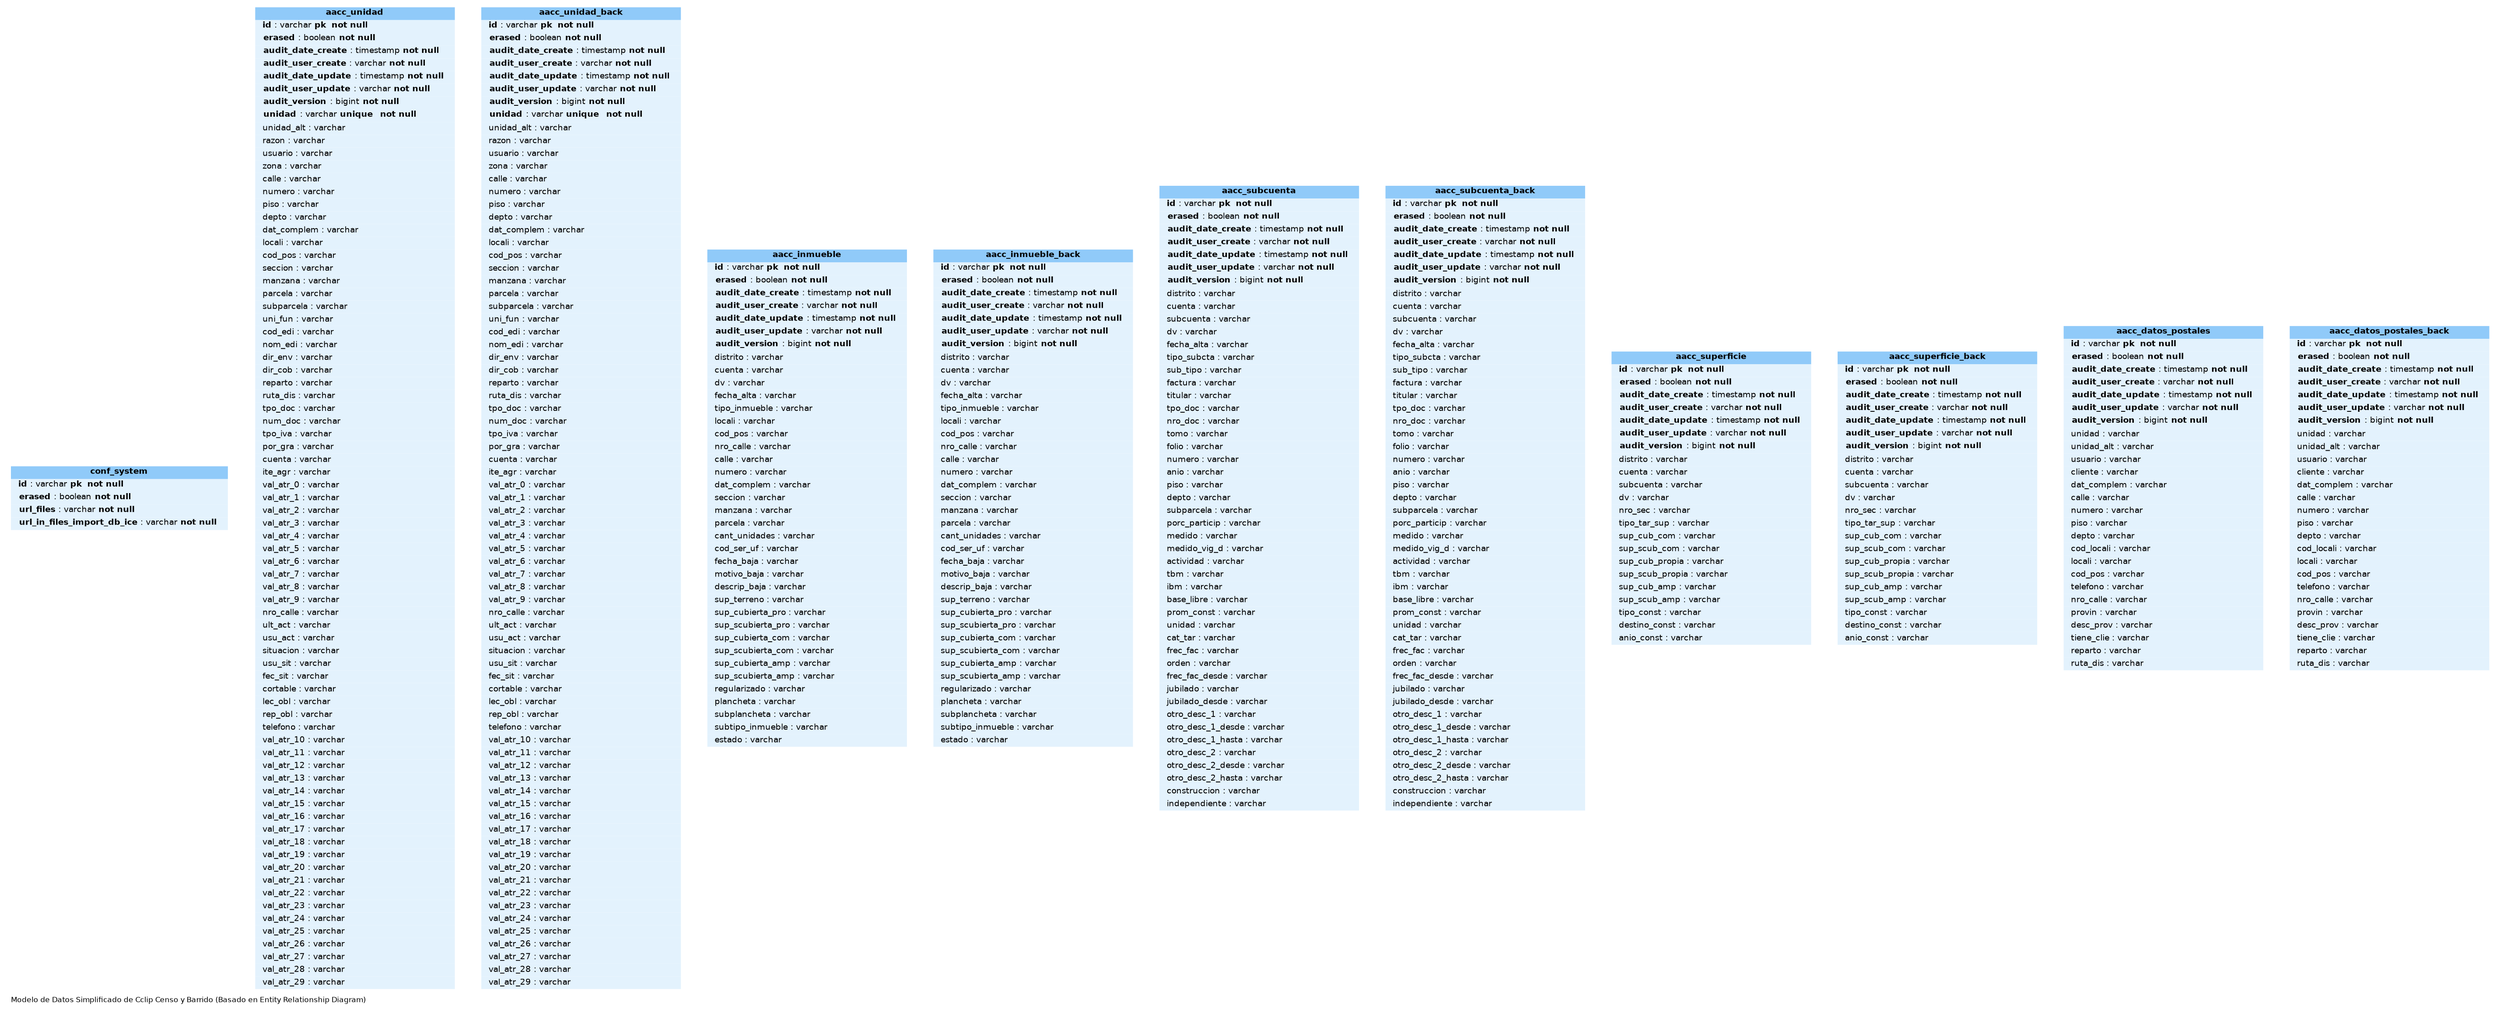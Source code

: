 digraph G {

	graph [
		label="Modelo de Datos Simplificado de Cclip Censo y Barrido (Basado en Entity Relationship Diagram)"
		rankdir="TB"
		bgcolor="#FFFFFF"
		labeljust="l"
		nodesep="0.18"
		ranksep="0.46"
		fontname="Helvetica"
		fontsize="8"
	];
	node [
		fontname="Helvetica"
		fontsize="9"
		shape="plaintext"
		
	];
	edge [
		arrowsize="0.5"
	];

				//com.cclip.model.ConfSystem
				conf_system [
					label=<
						<TABLE BORDER="0" CELLBORDER="0" CELLSPACING="0" BGCOLOR="#ffffff">
				<TR><TD COLSPAN="3" BGCOLOR="#90CAF9" ALIGN="CENTER"><B>conf_system</B></TD></TR>

				<TR><TD PORT="id" COLSPAN="3" BGCOLOR="#E3F2FD" ALIGN="LEFT"><B>  id</B> : varchar <B>pk  not null</B> </TD></TR>
				<TR><TD PORT="erased" COLSPAN="3" BGCOLOR="#E3F2FD" ALIGN="LEFT">  <B>erased</B> : boolean <B>not null</B>   </TD></TR>
				<TR><TD PORT="url_files" COLSPAN="3" BGCOLOR="#E3F2FD" ALIGN="LEFT">  <B>url_files</B> : varchar <B>not null</B>   </TD></TR>
				<TR><TD PORT="url_in_files_import_db_ice" COLSPAN="3" BGCOLOR="#E3F2FD" ALIGN="LEFT">  <B>url_in_files_import_db_ice</B> : varchar <B>not null</B>   </TD></TR>
						</TABLE>>
						URL="com.cclip.model.ConfSystem.html"
						tooltip="com.cclip.model.ConfSystem"
				];

							//com.cclip.model.geo.cadastre.aacc.AaccUnidad
							aacc_unidad [
								label=<
									<TABLE BORDER="0" CELLBORDER="0" CELLSPACING="0" BGCOLOR="#ffffff">
				<TR><TD COLSPAN="3" BGCOLOR="#90CAF9" ALIGN="CENTER"><B>aacc_unidad</B></TD></TR>

				<TR><TD PORT="id" COLSPAN="3" BGCOLOR="#E3F2FD" ALIGN="LEFT"><B>  id</B> : varchar <B>pk  not null</B> </TD></TR>
				<TR><TD PORT="erased" COLSPAN="3" BGCOLOR="#E3F2FD" ALIGN="LEFT">  <B>erased</B> : boolean <B>not null</B>   </TD></TR>
				<TR><TD PORT="audit_date_create" COLSPAN="3" BGCOLOR="#E3F2FD" ALIGN="LEFT">  <B>audit_date_create</B> : timestamp <B>not null</B>   </TD></TR>
				<TR><TD PORT="audit_user_create" COLSPAN="3" BGCOLOR="#E3F2FD" ALIGN="LEFT">  <B>audit_user_create</B> : varchar <B>not null</B>   </TD></TR>
				<TR><TD PORT="audit_date_update" COLSPAN="3" BGCOLOR="#E3F2FD" ALIGN="LEFT">  <B>audit_date_update</B> : timestamp <B>not null</B>   </TD></TR>
				<TR><TD PORT="audit_user_update" COLSPAN="3" BGCOLOR="#E3F2FD" ALIGN="LEFT">  <B>audit_user_update</B> : varchar <B>not null</B>   </TD></TR>
				<TR><TD PORT="audit_version" COLSPAN="3" BGCOLOR="#E3F2FD" ALIGN="LEFT">  <B>audit_version</B> : bigint <B>not null</B>   </TD></TR>
				<TR><TD PORT="unidad" COLSPAN="3" BGCOLOR="#E3F2FD" ALIGN="LEFT">  <B>unidad</B> : varchar <B>unique</B>  <B>not null</B>   </TD></TR>
				<TR><TD PORT="unidad_alt" COLSPAN="3" BGCOLOR="#E3F2FD" ALIGN="LEFT">  unidad_alt : varchar  </TD></TR>
				<TR><TD PORT="razon" COLSPAN="3" BGCOLOR="#E3F2FD" ALIGN="LEFT">  razon : varchar  </TD></TR>
				<TR><TD PORT="usuario" COLSPAN="3" BGCOLOR="#E3F2FD" ALIGN="LEFT">  usuario : varchar  </TD></TR>
				<TR><TD PORT="zona" COLSPAN="3" BGCOLOR="#E3F2FD" ALIGN="LEFT">  zona : varchar  </TD></TR>
				<TR><TD PORT="calle" COLSPAN="3" BGCOLOR="#E3F2FD" ALIGN="LEFT">  calle : varchar  </TD></TR>
				<TR><TD PORT="numero" COLSPAN="3" BGCOLOR="#E3F2FD" ALIGN="LEFT">  numero : varchar  </TD></TR>
				<TR><TD PORT="piso" COLSPAN="3" BGCOLOR="#E3F2FD" ALIGN="LEFT">  piso : varchar  </TD></TR>
				<TR><TD PORT="depto" COLSPAN="3" BGCOLOR="#E3F2FD" ALIGN="LEFT">  depto : varchar  </TD></TR>
				<TR><TD PORT="dat_complem" COLSPAN="3" BGCOLOR="#E3F2FD" ALIGN="LEFT">  dat_complem : varchar  </TD></TR>
				<TR><TD PORT="locali" COLSPAN="3" BGCOLOR="#E3F2FD" ALIGN="LEFT">  locali : varchar  </TD></TR>
				<TR><TD PORT="cod_pos" COLSPAN="3" BGCOLOR="#E3F2FD" ALIGN="LEFT">  cod_pos : varchar  </TD></TR>
				<TR><TD PORT="seccion" COLSPAN="3" BGCOLOR="#E3F2FD" ALIGN="LEFT">  seccion : varchar  </TD></TR>
				<TR><TD PORT="manzana" COLSPAN="3" BGCOLOR="#E3F2FD" ALIGN="LEFT">  manzana : varchar  </TD></TR>
				<TR><TD PORT="parcela" COLSPAN="3" BGCOLOR="#E3F2FD" ALIGN="LEFT">  parcela : varchar  </TD></TR>
				<TR><TD PORT="subparcela" COLSPAN="3" BGCOLOR="#E3F2FD" ALIGN="LEFT">  subparcela : varchar  </TD></TR>
				<TR><TD PORT="uni_fun" COLSPAN="3" BGCOLOR="#E3F2FD" ALIGN="LEFT">  uni_fun : varchar  </TD></TR>
				<TR><TD PORT="cod_edi" COLSPAN="3" BGCOLOR="#E3F2FD" ALIGN="LEFT">  cod_edi : varchar  </TD></TR>
				<TR><TD PORT="nom_edi" COLSPAN="3" BGCOLOR="#E3F2FD" ALIGN="LEFT">  nom_edi : varchar  </TD></TR>
				<TR><TD PORT="dir_env" COLSPAN="3" BGCOLOR="#E3F2FD" ALIGN="LEFT">  dir_env : varchar  </TD></TR>
				<TR><TD PORT="dir_cob" COLSPAN="3" BGCOLOR="#E3F2FD" ALIGN="LEFT">  dir_cob : varchar  </TD></TR>
				<TR><TD PORT="reparto" COLSPAN="3" BGCOLOR="#E3F2FD" ALIGN="LEFT">  reparto : varchar  </TD></TR>
				<TR><TD PORT="ruta_dis" COLSPAN="3" BGCOLOR="#E3F2FD" ALIGN="LEFT">  ruta_dis : varchar  </TD></TR>
				<TR><TD PORT="tpo_doc" COLSPAN="3" BGCOLOR="#E3F2FD" ALIGN="LEFT">  tpo_doc : varchar  </TD></TR>
				<TR><TD PORT="num_doc" COLSPAN="3" BGCOLOR="#E3F2FD" ALIGN="LEFT">  num_doc : varchar  </TD></TR>
				<TR><TD PORT="tpo_iva" COLSPAN="3" BGCOLOR="#E3F2FD" ALIGN="LEFT">  tpo_iva : varchar  </TD></TR>
				<TR><TD PORT="por_gra" COLSPAN="3" BGCOLOR="#E3F2FD" ALIGN="LEFT">  por_gra : varchar  </TD></TR>
				<TR><TD PORT="cuenta" COLSPAN="3" BGCOLOR="#E3F2FD" ALIGN="LEFT">  cuenta : varchar  </TD></TR>
				<TR><TD PORT="ite_agr" COLSPAN="3" BGCOLOR="#E3F2FD" ALIGN="LEFT">  ite_agr : varchar  </TD></TR>
				<TR><TD PORT="val_atr_0" COLSPAN="3" BGCOLOR="#E3F2FD" ALIGN="LEFT">  val_atr_0 : varchar  </TD></TR>
				<TR><TD PORT="val_atr_1" COLSPAN="3" BGCOLOR="#E3F2FD" ALIGN="LEFT">  val_atr_1 : varchar  </TD></TR>
				<TR><TD PORT="val_atr_2" COLSPAN="3" BGCOLOR="#E3F2FD" ALIGN="LEFT">  val_atr_2 : varchar  </TD></TR>
				<TR><TD PORT="val_atr_3" COLSPAN="3" BGCOLOR="#E3F2FD" ALIGN="LEFT">  val_atr_3 : varchar  </TD></TR>
				<TR><TD PORT="val_atr_4" COLSPAN="3" BGCOLOR="#E3F2FD" ALIGN="LEFT">  val_atr_4 : varchar  </TD></TR>
				<TR><TD PORT="val_atr_5" COLSPAN="3" BGCOLOR="#E3F2FD" ALIGN="LEFT">  val_atr_5 : varchar  </TD></TR>
				<TR><TD PORT="val_atr_6" COLSPAN="3" BGCOLOR="#E3F2FD" ALIGN="LEFT">  val_atr_6 : varchar  </TD></TR>
				<TR><TD PORT="val_atr_7" COLSPAN="3" BGCOLOR="#E3F2FD" ALIGN="LEFT">  val_atr_7 : varchar  </TD></TR>
				<TR><TD PORT="val_atr_8" COLSPAN="3" BGCOLOR="#E3F2FD" ALIGN="LEFT">  val_atr_8 : varchar  </TD></TR>
				<TR><TD PORT="val_atr_9" COLSPAN="3" BGCOLOR="#E3F2FD" ALIGN="LEFT">  val_atr_9 : varchar  </TD></TR>
				<TR><TD PORT="nro_calle" COLSPAN="3" BGCOLOR="#E3F2FD" ALIGN="LEFT">  nro_calle : varchar  </TD></TR>
				<TR><TD PORT="ult_act" COLSPAN="3" BGCOLOR="#E3F2FD" ALIGN="LEFT">  ult_act : varchar  </TD></TR>
				<TR><TD PORT="usu_act" COLSPAN="3" BGCOLOR="#E3F2FD" ALIGN="LEFT">  usu_act : varchar  </TD></TR>
				<TR><TD PORT="situacion" COLSPAN="3" BGCOLOR="#E3F2FD" ALIGN="LEFT">  situacion : varchar  </TD></TR>
				<TR><TD PORT="usu_sit" COLSPAN="3" BGCOLOR="#E3F2FD" ALIGN="LEFT">  usu_sit : varchar  </TD></TR>
				<TR><TD PORT="fec_sit" COLSPAN="3" BGCOLOR="#E3F2FD" ALIGN="LEFT">  fec_sit : varchar  </TD></TR>
				<TR><TD PORT="cortable" COLSPAN="3" BGCOLOR="#E3F2FD" ALIGN="LEFT">  cortable : varchar  </TD></TR>
				<TR><TD PORT="lec_obl" COLSPAN="3" BGCOLOR="#E3F2FD" ALIGN="LEFT">  lec_obl : varchar  </TD></TR>
				<TR><TD PORT="rep_obl" COLSPAN="3" BGCOLOR="#E3F2FD" ALIGN="LEFT">  rep_obl : varchar  </TD></TR>
				<TR><TD PORT="telefono" COLSPAN="3" BGCOLOR="#E3F2FD" ALIGN="LEFT">  telefono : varchar  </TD></TR>
				<TR><TD PORT="val_atr_10" COLSPAN="3" BGCOLOR="#E3F2FD" ALIGN="LEFT">  val_atr_10 : varchar  </TD></TR>
				<TR><TD PORT="val_atr_11" COLSPAN="3" BGCOLOR="#E3F2FD" ALIGN="LEFT">  val_atr_11 : varchar  </TD></TR>
				<TR><TD PORT="val_atr_12" COLSPAN="3" BGCOLOR="#E3F2FD" ALIGN="LEFT">  val_atr_12 : varchar  </TD></TR>
				<TR><TD PORT="val_atr_13" COLSPAN="3" BGCOLOR="#E3F2FD" ALIGN="LEFT">  val_atr_13 : varchar  </TD></TR>
				<TR><TD PORT="val_atr_14" COLSPAN="3" BGCOLOR="#E3F2FD" ALIGN="LEFT">  val_atr_14 : varchar  </TD></TR>
				<TR><TD PORT="val_atr_15" COLSPAN="3" BGCOLOR="#E3F2FD" ALIGN="LEFT">  val_atr_15 : varchar  </TD></TR>
				<TR><TD PORT="val_atr_16" COLSPAN="3" BGCOLOR="#E3F2FD" ALIGN="LEFT">  val_atr_16 : varchar  </TD></TR>
				<TR><TD PORT="val_atr_17" COLSPAN="3" BGCOLOR="#E3F2FD" ALIGN="LEFT">  val_atr_17 : varchar  </TD></TR>
				<TR><TD PORT="val_atr_18" COLSPAN="3" BGCOLOR="#E3F2FD" ALIGN="LEFT">  val_atr_18 : varchar  </TD></TR>
				<TR><TD PORT="val_atr_19" COLSPAN="3" BGCOLOR="#E3F2FD" ALIGN="LEFT">  val_atr_19 : varchar  </TD></TR>
				<TR><TD PORT="val_atr_20" COLSPAN="3" BGCOLOR="#E3F2FD" ALIGN="LEFT">  val_atr_20 : varchar  </TD></TR>
				<TR><TD PORT="val_atr_21" COLSPAN="3" BGCOLOR="#E3F2FD" ALIGN="LEFT">  val_atr_21 : varchar  </TD></TR>
				<TR><TD PORT="val_atr_22" COLSPAN="3" BGCOLOR="#E3F2FD" ALIGN="LEFT">  val_atr_22 : varchar  </TD></TR>
				<TR><TD PORT="val_atr_23" COLSPAN="3" BGCOLOR="#E3F2FD" ALIGN="LEFT">  val_atr_23 : varchar  </TD></TR>
				<TR><TD PORT="val_atr_24" COLSPAN="3" BGCOLOR="#E3F2FD" ALIGN="LEFT">  val_atr_24 : varchar  </TD></TR>
				<TR><TD PORT="val_atr_25" COLSPAN="3" BGCOLOR="#E3F2FD" ALIGN="LEFT">  val_atr_25 : varchar  </TD></TR>
				<TR><TD PORT="val_atr_26" COLSPAN="3" BGCOLOR="#E3F2FD" ALIGN="LEFT">  val_atr_26 : varchar  </TD></TR>
				<TR><TD PORT="val_atr_27" COLSPAN="3" BGCOLOR="#E3F2FD" ALIGN="LEFT">  val_atr_27 : varchar  </TD></TR>
				<TR><TD PORT="val_atr_28" COLSPAN="3" BGCOLOR="#E3F2FD" ALIGN="LEFT">  val_atr_28 : varchar  </TD></TR>
				<TR><TD PORT="val_atr_29" COLSPAN="3" BGCOLOR="#E3F2FD" ALIGN="LEFT">  val_atr_29 : varchar  </TD></TR>
									</TABLE>>
									URL="com.cclip.model.geo.cadastre.aacc.AaccUnidad.html"
									tooltip="com.cclip.model.geo.cadastre.aacc.AaccUnidad"
							];

							//com.cclip.model.geo.cadastre.aacc.AaccUnidadBack
							aacc_unidad_back [
								label=<
									<TABLE BORDER="0" CELLBORDER="0" CELLSPACING="0" BGCOLOR="#ffffff">
				<TR><TD COLSPAN="3" BGCOLOR="#90CAF9" ALIGN="CENTER"><B>aacc_unidad_back</B></TD></TR>

				<TR><TD PORT="id" COLSPAN="3" BGCOLOR="#E3F2FD" ALIGN="LEFT"><B>  id</B> : varchar <B>pk  not null</B> </TD></TR>
				<TR><TD PORT="erased" COLSPAN="3" BGCOLOR="#E3F2FD" ALIGN="LEFT">  <B>erased</B> : boolean <B>not null</B>   </TD></TR>
				<TR><TD PORT="audit_date_create" COLSPAN="3" BGCOLOR="#E3F2FD" ALIGN="LEFT">  <B>audit_date_create</B> : timestamp <B>not null</B>   </TD></TR>
				<TR><TD PORT="audit_user_create" COLSPAN="3" BGCOLOR="#E3F2FD" ALIGN="LEFT">  <B>audit_user_create</B> : varchar <B>not null</B>   </TD></TR>
				<TR><TD PORT="audit_date_update" COLSPAN="3" BGCOLOR="#E3F2FD" ALIGN="LEFT">  <B>audit_date_update</B> : timestamp <B>not null</B>   </TD></TR>
				<TR><TD PORT="audit_user_update" COLSPAN="3" BGCOLOR="#E3F2FD" ALIGN="LEFT">  <B>audit_user_update</B> : varchar <B>not null</B>   </TD></TR>
				<TR><TD PORT="audit_version" COLSPAN="3" BGCOLOR="#E3F2FD" ALIGN="LEFT">  <B>audit_version</B> : bigint <B>not null</B>   </TD></TR>
				<TR><TD PORT="unidad" COLSPAN="3" BGCOLOR="#E3F2FD" ALIGN="LEFT">  <B>unidad</B> : varchar <B>unique</B>  <B>not null</B>   </TD></TR>
				<TR><TD PORT="unidad_alt" COLSPAN="3" BGCOLOR="#E3F2FD" ALIGN="LEFT">  unidad_alt : varchar  </TD></TR>
				<TR><TD PORT="razon" COLSPAN="3" BGCOLOR="#E3F2FD" ALIGN="LEFT">  razon : varchar  </TD></TR>
				<TR><TD PORT="usuario" COLSPAN="3" BGCOLOR="#E3F2FD" ALIGN="LEFT">  usuario : varchar  </TD></TR>
				<TR><TD PORT="zona" COLSPAN="3" BGCOLOR="#E3F2FD" ALIGN="LEFT">  zona : varchar  </TD></TR>
				<TR><TD PORT="calle" COLSPAN="3" BGCOLOR="#E3F2FD" ALIGN="LEFT">  calle : varchar  </TD></TR>
				<TR><TD PORT="numero" COLSPAN="3" BGCOLOR="#E3F2FD" ALIGN="LEFT">  numero : varchar  </TD></TR>
				<TR><TD PORT="piso" COLSPAN="3" BGCOLOR="#E3F2FD" ALIGN="LEFT">  piso : varchar  </TD></TR>
				<TR><TD PORT="depto" COLSPAN="3" BGCOLOR="#E3F2FD" ALIGN="LEFT">  depto : varchar  </TD></TR>
				<TR><TD PORT="dat_complem" COLSPAN="3" BGCOLOR="#E3F2FD" ALIGN="LEFT">  dat_complem : varchar  </TD></TR>
				<TR><TD PORT="locali" COLSPAN="3" BGCOLOR="#E3F2FD" ALIGN="LEFT">  locali : varchar  </TD></TR>
				<TR><TD PORT="cod_pos" COLSPAN="3" BGCOLOR="#E3F2FD" ALIGN="LEFT">  cod_pos : varchar  </TD></TR>
				<TR><TD PORT="seccion" COLSPAN="3" BGCOLOR="#E3F2FD" ALIGN="LEFT">  seccion : varchar  </TD></TR>
				<TR><TD PORT="manzana" COLSPAN="3" BGCOLOR="#E3F2FD" ALIGN="LEFT">  manzana : varchar  </TD></TR>
				<TR><TD PORT="parcela" COLSPAN="3" BGCOLOR="#E3F2FD" ALIGN="LEFT">  parcela : varchar  </TD></TR>
				<TR><TD PORT="subparcela" COLSPAN="3" BGCOLOR="#E3F2FD" ALIGN="LEFT">  subparcela : varchar  </TD></TR>
				<TR><TD PORT="uni_fun" COLSPAN="3" BGCOLOR="#E3F2FD" ALIGN="LEFT">  uni_fun : varchar  </TD></TR>
				<TR><TD PORT="cod_edi" COLSPAN="3" BGCOLOR="#E3F2FD" ALIGN="LEFT">  cod_edi : varchar  </TD></TR>
				<TR><TD PORT="nom_edi" COLSPAN="3" BGCOLOR="#E3F2FD" ALIGN="LEFT">  nom_edi : varchar  </TD></TR>
				<TR><TD PORT="dir_env" COLSPAN="3" BGCOLOR="#E3F2FD" ALIGN="LEFT">  dir_env : varchar  </TD></TR>
				<TR><TD PORT="dir_cob" COLSPAN="3" BGCOLOR="#E3F2FD" ALIGN="LEFT">  dir_cob : varchar  </TD></TR>
				<TR><TD PORT="reparto" COLSPAN="3" BGCOLOR="#E3F2FD" ALIGN="LEFT">  reparto : varchar  </TD></TR>
				<TR><TD PORT="ruta_dis" COLSPAN="3" BGCOLOR="#E3F2FD" ALIGN="LEFT">  ruta_dis : varchar  </TD></TR>
				<TR><TD PORT="tpo_doc" COLSPAN="3" BGCOLOR="#E3F2FD" ALIGN="LEFT">  tpo_doc : varchar  </TD></TR>
				<TR><TD PORT="num_doc" COLSPAN="3" BGCOLOR="#E3F2FD" ALIGN="LEFT">  num_doc : varchar  </TD></TR>
				<TR><TD PORT="tpo_iva" COLSPAN="3" BGCOLOR="#E3F2FD" ALIGN="LEFT">  tpo_iva : varchar  </TD></TR>
				<TR><TD PORT="por_gra" COLSPAN="3" BGCOLOR="#E3F2FD" ALIGN="LEFT">  por_gra : varchar  </TD></TR>
				<TR><TD PORT="cuenta" COLSPAN="3" BGCOLOR="#E3F2FD" ALIGN="LEFT">  cuenta : varchar  </TD></TR>
				<TR><TD PORT="ite_agr" COLSPAN="3" BGCOLOR="#E3F2FD" ALIGN="LEFT">  ite_agr : varchar  </TD></TR>
				<TR><TD PORT="val_atr_0" COLSPAN="3" BGCOLOR="#E3F2FD" ALIGN="LEFT">  val_atr_0 : varchar  </TD></TR>
				<TR><TD PORT="val_atr_1" COLSPAN="3" BGCOLOR="#E3F2FD" ALIGN="LEFT">  val_atr_1 : varchar  </TD></TR>
				<TR><TD PORT="val_atr_2" COLSPAN="3" BGCOLOR="#E3F2FD" ALIGN="LEFT">  val_atr_2 : varchar  </TD></TR>
				<TR><TD PORT="val_atr_3" COLSPAN="3" BGCOLOR="#E3F2FD" ALIGN="LEFT">  val_atr_3 : varchar  </TD></TR>
				<TR><TD PORT="val_atr_4" COLSPAN="3" BGCOLOR="#E3F2FD" ALIGN="LEFT">  val_atr_4 : varchar  </TD></TR>
				<TR><TD PORT="val_atr_5" COLSPAN="3" BGCOLOR="#E3F2FD" ALIGN="LEFT">  val_atr_5 : varchar  </TD></TR>
				<TR><TD PORT="val_atr_6" COLSPAN="3" BGCOLOR="#E3F2FD" ALIGN="LEFT">  val_atr_6 : varchar  </TD></TR>
				<TR><TD PORT="val_atr_7" COLSPAN="3" BGCOLOR="#E3F2FD" ALIGN="LEFT">  val_atr_7 : varchar  </TD></TR>
				<TR><TD PORT="val_atr_8" COLSPAN="3" BGCOLOR="#E3F2FD" ALIGN="LEFT">  val_atr_8 : varchar  </TD></TR>
				<TR><TD PORT="val_atr_9" COLSPAN="3" BGCOLOR="#E3F2FD" ALIGN="LEFT">  val_atr_9 : varchar  </TD></TR>
				<TR><TD PORT="nro_calle" COLSPAN="3" BGCOLOR="#E3F2FD" ALIGN="LEFT">  nro_calle : varchar  </TD></TR>
				<TR><TD PORT="ult_act" COLSPAN="3" BGCOLOR="#E3F2FD" ALIGN="LEFT">  ult_act : varchar  </TD></TR>
				<TR><TD PORT="usu_act" COLSPAN="3" BGCOLOR="#E3F2FD" ALIGN="LEFT">  usu_act : varchar  </TD></TR>
				<TR><TD PORT="situacion" COLSPAN="3" BGCOLOR="#E3F2FD" ALIGN="LEFT">  situacion : varchar  </TD></TR>
				<TR><TD PORT="usu_sit" COLSPAN="3" BGCOLOR="#E3F2FD" ALIGN="LEFT">  usu_sit : varchar  </TD></TR>
				<TR><TD PORT="fec_sit" COLSPAN="3" BGCOLOR="#E3F2FD" ALIGN="LEFT">  fec_sit : varchar  </TD></TR>
				<TR><TD PORT="cortable" COLSPAN="3" BGCOLOR="#E3F2FD" ALIGN="LEFT">  cortable : varchar  </TD></TR>
				<TR><TD PORT="lec_obl" COLSPAN="3" BGCOLOR="#E3F2FD" ALIGN="LEFT">  lec_obl : varchar  </TD></TR>
				<TR><TD PORT="rep_obl" COLSPAN="3" BGCOLOR="#E3F2FD" ALIGN="LEFT">  rep_obl : varchar  </TD></TR>
				<TR><TD PORT="telefono" COLSPAN="3" BGCOLOR="#E3F2FD" ALIGN="LEFT">  telefono : varchar  </TD></TR>
				<TR><TD PORT="val_atr_10" COLSPAN="3" BGCOLOR="#E3F2FD" ALIGN="LEFT">  val_atr_10 : varchar  </TD></TR>
				<TR><TD PORT="val_atr_11" COLSPAN="3" BGCOLOR="#E3F2FD" ALIGN="LEFT">  val_atr_11 : varchar  </TD></TR>
				<TR><TD PORT="val_atr_12" COLSPAN="3" BGCOLOR="#E3F2FD" ALIGN="LEFT">  val_atr_12 : varchar  </TD></TR>
				<TR><TD PORT="val_atr_13" COLSPAN="3" BGCOLOR="#E3F2FD" ALIGN="LEFT">  val_atr_13 : varchar  </TD></TR>
				<TR><TD PORT="val_atr_14" COLSPAN="3" BGCOLOR="#E3F2FD" ALIGN="LEFT">  val_atr_14 : varchar  </TD></TR>
				<TR><TD PORT="val_atr_15" COLSPAN="3" BGCOLOR="#E3F2FD" ALIGN="LEFT">  val_atr_15 : varchar  </TD></TR>
				<TR><TD PORT="val_atr_16" COLSPAN="3" BGCOLOR="#E3F2FD" ALIGN="LEFT">  val_atr_16 : varchar  </TD></TR>
				<TR><TD PORT="val_atr_17" COLSPAN="3" BGCOLOR="#E3F2FD" ALIGN="LEFT">  val_atr_17 : varchar  </TD></TR>
				<TR><TD PORT="val_atr_18" COLSPAN="3" BGCOLOR="#E3F2FD" ALIGN="LEFT">  val_atr_18 : varchar  </TD></TR>
				<TR><TD PORT="val_atr_19" COLSPAN="3" BGCOLOR="#E3F2FD" ALIGN="LEFT">  val_atr_19 : varchar  </TD></TR>
				<TR><TD PORT="val_atr_20" COLSPAN="3" BGCOLOR="#E3F2FD" ALIGN="LEFT">  val_atr_20 : varchar  </TD></TR>
				<TR><TD PORT="val_atr_21" COLSPAN="3" BGCOLOR="#E3F2FD" ALIGN="LEFT">  val_atr_21 : varchar  </TD></TR>
				<TR><TD PORT="val_atr_22" COLSPAN="3" BGCOLOR="#E3F2FD" ALIGN="LEFT">  val_atr_22 : varchar  </TD></TR>
				<TR><TD PORT="val_atr_23" COLSPAN="3" BGCOLOR="#E3F2FD" ALIGN="LEFT">  val_atr_23 : varchar  </TD></TR>
				<TR><TD PORT="val_atr_24" COLSPAN="3" BGCOLOR="#E3F2FD" ALIGN="LEFT">  val_atr_24 : varchar  </TD></TR>
				<TR><TD PORT="val_atr_25" COLSPAN="3" BGCOLOR="#E3F2FD" ALIGN="LEFT">  val_atr_25 : varchar  </TD></TR>
				<TR><TD PORT="val_atr_26" COLSPAN="3" BGCOLOR="#E3F2FD" ALIGN="LEFT">  val_atr_26 : varchar  </TD></TR>
				<TR><TD PORT="val_atr_27" COLSPAN="3" BGCOLOR="#E3F2FD" ALIGN="LEFT">  val_atr_27 : varchar  </TD></TR>
				<TR><TD PORT="val_atr_28" COLSPAN="3" BGCOLOR="#E3F2FD" ALIGN="LEFT">  val_atr_28 : varchar  </TD></TR>
				<TR><TD PORT="val_atr_29" COLSPAN="3" BGCOLOR="#E3F2FD" ALIGN="LEFT">  val_atr_29 : varchar  </TD></TR>
									</TABLE>>
									URL="com.cclip.model.geo.cadastre.aacc.AaccUnidadBack.html"
									tooltip="com.cclip.model.geo.cadastre.aacc.AaccUnidadBack"
							];

							//com.cclip.model.geo.cadastre.aacc.AaccInmueble
							aacc_inmueble [
								label=<
									<TABLE BORDER="0" CELLBORDER="0" CELLSPACING="0" BGCOLOR="#ffffff">
				<TR><TD COLSPAN="3" BGCOLOR="#90CAF9" ALIGN="CENTER"><B>aacc_inmueble</B></TD></TR>

				<TR><TD PORT="id" COLSPAN="3" BGCOLOR="#E3F2FD" ALIGN="LEFT"><B>  id</B> : varchar <B>pk  not null</B> </TD></TR>
				<TR><TD PORT="erased" COLSPAN="3" BGCOLOR="#E3F2FD" ALIGN="LEFT">  <B>erased</B> : boolean <B>not null</B>   </TD></TR>
				<TR><TD PORT="audit_date_create" COLSPAN="3" BGCOLOR="#E3F2FD" ALIGN="LEFT">  <B>audit_date_create</B> : timestamp <B>not null</B>   </TD></TR>
				<TR><TD PORT="audit_user_create" COLSPAN="3" BGCOLOR="#E3F2FD" ALIGN="LEFT">  <B>audit_user_create</B> : varchar <B>not null</B>   </TD></TR>
				<TR><TD PORT="audit_date_update" COLSPAN="3" BGCOLOR="#E3F2FD" ALIGN="LEFT">  <B>audit_date_update</B> : timestamp <B>not null</B>   </TD></TR>
				<TR><TD PORT="audit_user_update" COLSPAN="3" BGCOLOR="#E3F2FD" ALIGN="LEFT">  <B>audit_user_update</B> : varchar <B>not null</B>   </TD></TR>
				<TR><TD PORT="audit_version" COLSPAN="3" BGCOLOR="#E3F2FD" ALIGN="LEFT">  <B>audit_version</B> : bigint <B>not null</B>   </TD></TR>
				<TR><TD PORT="distrito" COLSPAN="3" BGCOLOR="#E3F2FD" ALIGN="LEFT">  distrito : varchar  </TD></TR>
				<TR><TD PORT="cuenta" COLSPAN="3" BGCOLOR="#E3F2FD" ALIGN="LEFT">  cuenta : varchar  </TD></TR>
				<TR><TD PORT="dv" COLSPAN="3" BGCOLOR="#E3F2FD" ALIGN="LEFT">  dv : varchar  </TD></TR>
				<TR><TD PORT="fecha_alta" COLSPAN="3" BGCOLOR="#E3F2FD" ALIGN="LEFT">  fecha_alta : varchar  </TD></TR>
				<TR><TD PORT="tipo_inmueble" COLSPAN="3" BGCOLOR="#E3F2FD" ALIGN="LEFT">  tipo_inmueble : varchar  </TD></TR>
				<TR><TD PORT="locali" COLSPAN="3" BGCOLOR="#E3F2FD" ALIGN="LEFT">  locali : varchar  </TD></TR>
				<TR><TD PORT="cod_pos" COLSPAN="3" BGCOLOR="#E3F2FD" ALIGN="LEFT">  cod_pos : varchar  </TD></TR>
				<TR><TD PORT="nro_calle" COLSPAN="3" BGCOLOR="#E3F2FD" ALIGN="LEFT">  nro_calle : varchar  </TD></TR>
				<TR><TD PORT="calle" COLSPAN="3" BGCOLOR="#E3F2FD" ALIGN="LEFT">  calle : varchar  </TD></TR>
				<TR><TD PORT="numero" COLSPAN="3" BGCOLOR="#E3F2FD" ALIGN="LEFT">  numero : varchar  </TD></TR>
				<TR><TD PORT="dat_complem" COLSPAN="3" BGCOLOR="#E3F2FD" ALIGN="LEFT">  dat_complem : varchar  </TD></TR>
				<TR><TD PORT="seccion" COLSPAN="3" BGCOLOR="#E3F2FD" ALIGN="LEFT">  seccion : varchar  </TD></TR>
				<TR><TD PORT="manzana" COLSPAN="3" BGCOLOR="#E3F2FD" ALIGN="LEFT">  manzana : varchar  </TD></TR>
				<TR><TD PORT="parcela" COLSPAN="3" BGCOLOR="#E3F2FD" ALIGN="LEFT">  parcela : varchar  </TD></TR>
				<TR><TD PORT="cant_unidades" COLSPAN="3" BGCOLOR="#E3F2FD" ALIGN="LEFT">  cant_unidades : varchar  </TD></TR>
				<TR><TD PORT="cod_ser_uf" COLSPAN="3" BGCOLOR="#E3F2FD" ALIGN="LEFT">  cod_ser_uf : varchar  </TD></TR>
				<TR><TD PORT="fecha_baja" COLSPAN="3" BGCOLOR="#E3F2FD" ALIGN="LEFT">  fecha_baja : varchar  </TD></TR>
				<TR><TD PORT="motivo_baja" COLSPAN="3" BGCOLOR="#E3F2FD" ALIGN="LEFT">  motivo_baja : varchar  </TD></TR>
				<TR><TD PORT="descrip_baja" COLSPAN="3" BGCOLOR="#E3F2FD" ALIGN="LEFT">  descrip_baja : varchar  </TD></TR>
				<TR><TD PORT="sup_terreno" COLSPAN="3" BGCOLOR="#E3F2FD" ALIGN="LEFT">  sup_terreno : varchar  </TD></TR>
				<TR><TD PORT="sup_cubierta_pro" COLSPAN="3" BGCOLOR="#E3F2FD" ALIGN="LEFT">  sup_cubierta_pro : varchar  </TD></TR>
				<TR><TD PORT="sup_scubierta_pro" COLSPAN="3" BGCOLOR="#E3F2FD" ALIGN="LEFT">  sup_scubierta_pro : varchar  </TD></TR>
				<TR><TD PORT="sup_cubierta_com" COLSPAN="3" BGCOLOR="#E3F2FD" ALIGN="LEFT">  sup_cubierta_com : varchar  </TD></TR>
				<TR><TD PORT="sup_scubierta_com" COLSPAN="3" BGCOLOR="#E3F2FD" ALIGN="LEFT">  sup_scubierta_com : varchar  </TD></TR>
				<TR><TD PORT="sup_cubierta_amp" COLSPAN="3" BGCOLOR="#E3F2FD" ALIGN="LEFT">  sup_cubierta_amp : varchar  </TD></TR>
				<TR><TD PORT="sup_scubierta_amp" COLSPAN="3" BGCOLOR="#E3F2FD" ALIGN="LEFT">  sup_scubierta_amp : varchar  </TD></TR>
				<TR><TD PORT="regularizado" COLSPAN="3" BGCOLOR="#E3F2FD" ALIGN="LEFT">  regularizado : varchar  </TD></TR>
				<TR><TD PORT="plancheta" COLSPAN="3" BGCOLOR="#E3F2FD" ALIGN="LEFT">  plancheta : varchar  </TD></TR>
				<TR><TD PORT="subplancheta" COLSPAN="3" BGCOLOR="#E3F2FD" ALIGN="LEFT">  subplancheta : varchar  </TD></TR>
				<TR><TD PORT="subtipo_inmueble" COLSPAN="3" BGCOLOR="#E3F2FD" ALIGN="LEFT">  subtipo_inmueble : varchar  </TD></TR>
				<TR><TD PORT="estado" COLSPAN="3" BGCOLOR="#E3F2FD" ALIGN="LEFT">  estado : varchar  </TD></TR>
									</TABLE>>
									URL="com.cclip.model.geo.cadastre.aacc.AaccInmueble.html"
									tooltip="com.cclip.model.geo.cadastre.aacc.AaccInmueble"
							];

							//com.cclip.model.geo.cadastre.aacc.AaccInmuebleBack
							aacc_inmueble_back [
								label=<
									<TABLE BORDER="0" CELLBORDER="0" CELLSPACING="0" BGCOLOR="#ffffff">
				<TR><TD COLSPAN="3" BGCOLOR="#90CAF9" ALIGN="CENTER"><B>aacc_inmueble_back</B></TD></TR>

				<TR><TD PORT="id" COLSPAN="3" BGCOLOR="#E3F2FD" ALIGN="LEFT"><B>  id</B> : varchar <B>pk  not null</B> </TD></TR>
				<TR><TD PORT="erased" COLSPAN="3" BGCOLOR="#E3F2FD" ALIGN="LEFT">  <B>erased</B> : boolean <B>not null</B>   </TD></TR>
				<TR><TD PORT="audit_date_create" COLSPAN="3" BGCOLOR="#E3F2FD" ALIGN="LEFT">  <B>audit_date_create</B> : timestamp <B>not null</B>   </TD></TR>
				<TR><TD PORT="audit_user_create" COLSPAN="3" BGCOLOR="#E3F2FD" ALIGN="LEFT">  <B>audit_user_create</B> : varchar <B>not null</B>   </TD></TR>
				<TR><TD PORT="audit_date_update" COLSPAN="3" BGCOLOR="#E3F2FD" ALIGN="LEFT">  <B>audit_date_update</B> : timestamp <B>not null</B>   </TD></TR>
				<TR><TD PORT="audit_user_update" COLSPAN="3" BGCOLOR="#E3F2FD" ALIGN="LEFT">  <B>audit_user_update</B> : varchar <B>not null</B>   </TD></TR>
				<TR><TD PORT="audit_version" COLSPAN="3" BGCOLOR="#E3F2FD" ALIGN="LEFT">  <B>audit_version</B> : bigint <B>not null</B>   </TD></TR>
				<TR><TD PORT="distrito" COLSPAN="3" BGCOLOR="#E3F2FD" ALIGN="LEFT">  distrito : varchar  </TD></TR>
				<TR><TD PORT="cuenta" COLSPAN="3" BGCOLOR="#E3F2FD" ALIGN="LEFT">  cuenta : varchar  </TD></TR>
				<TR><TD PORT="dv" COLSPAN="3" BGCOLOR="#E3F2FD" ALIGN="LEFT">  dv : varchar  </TD></TR>
				<TR><TD PORT="fecha_alta" COLSPAN="3" BGCOLOR="#E3F2FD" ALIGN="LEFT">  fecha_alta : varchar  </TD></TR>
				<TR><TD PORT="tipo_inmueble" COLSPAN="3" BGCOLOR="#E3F2FD" ALIGN="LEFT">  tipo_inmueble : varchar  </TD></TR>
				<TR><TD PORT="locali" COLSPAN="3" BGCOLOR="#E3F2FD" ALIGN="LEFT">  locali : varchar  </TD></TR>
				<TR><TD PORT="cod_pos" COLSPAN="3" BGCOLOR="#E3F2FD" ALIGN="LEFT">  cod_pos : varchar  </TD></TR>
				<TR><TD PORT="nro_calle" COLSPAN="3" BGCOLOR="#E3F2FD" ALIGN="LEFT">  nro_calle : varchar  </TD></TR>
				<TR><TD PORT="calle" COLSPAN="3" BGCOLOR="#E3F2FD" ALIGN="LEFT">  calle : varchar  </TD></TR>
				<TR><TD PORT="numero" COLSPAN="3" BGCOLOR="#E3F2FD" ALIGN="LEFT">  numero : varchar  </TD></TR>
				<TR><TD PORT="dat_complem" COLSPAN="3" BGCOLOR="#E3F2FD" ALIGN="LEFT">  dat_complem : varchar  </TD></TR>
				<TR><TD PORT="seccion" COLSPAN="3" BGCOLOR="#E3F2FD" ALIGN="LEFT">  seccion : varchar  </TD></TR>
				<TR><TD PORT="manzana" COLSPAN="3" BGCOLOR="#E3F2FD" ALIGN="LEFT">  manzana : varchar  </TD></TR>
				<TR><TD PORT="parcela" COLSPAN="3" BGCOLOR="#E3F2FD" ALIGN="LEFT">  parcela : varchar  </TD></TR>
				<TR><TD PORT="cant_unidades" COLSPAN="3" BGCOLOR="#E3F2FD" ALIGN="LEFT">  cant_unidades : varchar  </TD></TR>
				<TR><TD PORT="cod_ser_uf" COLSPAN="3" BGCOLOR="#E3F2FD" ALIGN="LEFT">  cod_ser_uf : varchar  </TD></TR>
				<TR><TD PORT="fecha_baja" COLSPAN="3" BGCOLOR="#E3F2FD" ALIGN="LEFT">  fecha_baja : varchar  </TD></TR>
				<TR><TD PORT="motivo_baja" COLSPAN="3" BGCOLOR="#E3F2FD" ALIGN="LEFT">  motivo_baja : varchar  </TD></TR>
				<TR><TD PORT="descrip_baja" COLSPAN="3" BGCOLOR="#E3F2FD" ALIGN="LEFT">  descrip_baja : varchar  </TD></TR>
				<TR><TD PORT="sup_terreno" COLSPAN="3" BGCOLOR="#E3F2FD" ALIGN="LEFT">  sup_terreno : varchar  </TD></TR>
				<TR><TD PORT="sup_cubierta_pro" COLSPAN="3" BGCOLOR="#E3F2FD" ALIGN="LEFT">  sup_cubierta_pro : varchar  </TD></TR>
				<TR><TD PORT="sup_scubierta_pro" COLSPAN="3" BGCOLOR="#E3F2FD" ALIGN="LEFT">  sup_scubierta_pro : varchar  </TD></TR>
				<TR><TD PORT="sup_cubierta_com" COLSPAN="3" BGCOLOR="#E3F2FD" ALIGN="LEFT">  sup_cubierta_com : varchar  </TD></TR>
				<TR><TD PORT="sup_scubierta_com" COLSPAN="3" BGCOLOR="#E3F2FD" ALIGN="LEFT">  sup_scubierta_com : varchar  </TD></TR>
				<TR><TD PORT="sup_cubierta_amp" COLSPAN="3" BGCOLOR="#E3F2FD" ALIGN="LEFT">  sup_cubierta_amp : varchar  </TD></TR>
				<TR><TD PORT="sup_scubierta_amp" COLSPAN="3" BGCOLOR="#E3F2FD" ALIGN="LEFT">  sup_scubierta_amp : varchar  </TD></TR>
				<TR><TD PORT="regularizado" COLSPAN="3" BGCOLOR="#E3F2FD" ALIGN="LEFT">  regularizado : varchar  </TD></TR>
				<TR><TD PORT="plancheta" COLSPAN="3" BGCOLOR="#E3F2FD" ALIGN="LEFT">  plancheta : varchar  </TD></TR>
				<TR><TD PORT="subplancheta" COLSPAN="3" BGCOLOR="#E3F2FD" ALIGN="LEFT">  subplancheta : varchar  </TD></TR>
				<TR><TD PORT="subtipo_inmueble" COLSPAN="3" BGCOLOR="#E3F2FD" ALIGN="LEFT">  subtipo_inmueble : varchar  </TD></TR>
				<TR><TD PORT="estado" COLSPAN="3" BGCOLOR="#E3F2FD" ALIGN="LEFT">  estado : varchar  </TD></TR>
									</TABLE>>
									URL="com.cclip.model.geo.cadastre.aacc.AaccInmuebleBack.html"
									tooltip="com.cclip.model.geo.cadastre.aacc.AaccInmuebleBack"
							];

							//com.cclip.model.geo.cadastre.aacc.AaccSubcuenta
							aacc_subcuenta [
								label=<
									<TABLE BORDER="0" CELLBORDER="0" CELLSPACING="0" BGCOLOR="#ffffff">
				<TR><TD COLSPAN="3" BGCOLOR="#90CAF9" ALIGN="CENTER"><B>aacc_subcuenta</B></TD></TR>

				<TR><TD PORT="id" COLSPAN="3" BGCOLOR="#E3F2FD" ALIGN="LEFT"><B>  id</B> : varchar <B>pk  not null</B> </TD></TR>
				<TR><TD PORT="erased" COLSPAN="3" BGCOLOR="#E3F2FD" ALIGN="LEFT">  <B>erased</B> : boolean <B>not null</B>   </TD></TR>
				<TR><TD PORT="audit_date_create" COLSPAN="3" BGCOLOR="#E3F2FD" ALIGN="LEFT">  <B>audit_date_create</B> : timestamp <B>not null</B>   </TD></TR>
				<TR><TD PORT="audit_user_create" COLSPAN="3" BGCOLOR="#E3F2FD" ALIGN="LEFT">  <B>audit_user_create</B> : varchar <B>not null</B>   </TD></TR>
				<TR><TD PORT="audit_date_update" COLSPAN="3" BGCOLOR="#E3F2FD" ALIGN="LEFT">  <B>audit_date_update</B> : timestamp <B>not null</B>   </TD></TR>
				<TR><TD PORT="audit_user_update" COLSPAN="3" BGCOLOR="#E3F2FD" ALIGN="LEFT">  <B>audit_user_update</B> : varchar <B>not null</B>   </TD></TR>
				<TR><TD PORT="audit_version" COLSPAN="3" BGCOLOR="#E3F2FD" ALIGN="LEFT">  <B>audit_version</B> : bigint <B>not null</B>   </TD></TR>
				<TR><TD PORT="distrito" COLSPAN="3" BGCOLOR="#E3F2FD" ALIGN="LEFT">  distrito : varchar  </TD></TR>
				<TR><TD PORT="cuenta" COLSPAN="3" BGCOLOR="#E3F2FD" ALIGN="LEFT">  cuenta : varchar  </TD></TR>
				<TR><TD PORT="subcuenta" COLSPAN="3" BGCOLOR="#E3F2FD" ALIGN="LEFT">  subcuenta : varchar  </TD></TR>
				<TR><TD PORT="dv" COLSPAN="3" BGCOLOR="#E3F2FD" ALIGN="LEFT">  dv : varchar  </TD></TR>
				<TR><TD PORT="fecha_alta" COLSPAN="3" BGCOLOR="#E3F2FD" ALIGN="LEFT">  fecha_alta : varchar  </TD></TR>
				<TR><TD PORT="tipo_subcta" COLSPAN="3" BGCOLOR="#E3F2FD" ALIGN="LEFT">  tipo_subcta : varchar  </TD></TR>
				<TR><TD PORT="sub_tipo" COLSPAN="3" BGCOLOR="#E3F2FD" ALIGN="LEFT">  sub_tipo : varchar  </TD></TR>
				<TR><TD PORT="factura" COLSPAN="3" BGCOLOR="#E3F2FD" ALIGN="LEFT">  factura : varchar  </TD></TR>
				<TR><TD PORT="titular" COLSPAN="3" BGCOLOR="#E3F2FD" ALIGN="LEFT">  titular : varchar  </TD></TR>
				<TR><TD PORT="tpo_doc" COLSPAN="3" BGCOLOR="#E3F2FD" ALIGN="LEFT">  tpo_doc : varchar  </TD></TR>
				<TR><TD PORT="nro_doc" COLSPAN="3" BGCOLOR="#E3F2FD" ALIGN="LEFT">  nro_doc : varchar  </TD></TR>
				<TR><TD PORT="tomo" COLSPAN="3" BGCOLOR="#E3F2FD" ALIGN="LEFT">  tomo : varchar  </TD></TR>
				<TR><TD PORT="folio" COLSPAN="3" BGCOLOR="#E3F2FD" ALIGN="LEFT">  folio : varchar  </TD></TR>
				<TR><TD PORT="numero" COLSPAN="3" BGCOLOR="#E3F2FD" ALIGN="LEFT">  numero : varchar  </TD></TR>
				<TR><TD PORT="anio" COLSPAN="3" BGCOLOR="#E3F2FD" ALIGN="LEFT">  anio : varchar  </TD></TR>
				<TR><TD PORT="piso" COLSPAN="3" BGCOLOR="#E3F2FD" ALIGN="LEFT">  piso : varchar  </TD></TR>
				<TR><TD PORT="depto" COLSPAN="3" BGCOLOR="#E3F2FD" ALIGN="LEFT">  depto : varchar  </TD></TR>
				<TR><TD PORT="subparcela" COLSPAN="3" BGCOLOR="#E3F2FD" ALIGN="LEFT">  subparcela : varchar  </TD></TR>
				<TR><TD PORT="porc_particip" COLSPAN="3" BGCOLOR="#E3F2FD" ALIGN="LEFT">  porc_particip : varchar  </TD></TR>
				<TR><TD PORT="medido" COLSPAN="3" BGCOLOR="#E3F2FD" ALIGN="LEFT">  medido : varchar  </TD></TR>
				<TR><TD PORT="medido_vig_d" COLSPAN="3" BGCOLOR="#E3F2FD" ALIGN="LEFT">  medido_vig_d : varchar  </TD></TR>
				<TR><TD PORT="actividad" COLSPAN="3" BGCOLOR="#E3F2FD" ALIGN="LEFT">  actividad : varchar  </TD></TR>
				<TR><TD PORT="tbm" COLSPAN="3" BGCOLOR="#E3F2FD" ALIGN="LEFT">  tbm : varchar  </TD></TR>
				<TR><TD PORT="ibm" COLSPAN="3" BGCOLOR="#E3F2FD" ALIGN="LEFT">  ibm : varchar  </TD></TR>
				<TR><TD PORT="base_libre" COLSPAN="3" BGCOLOR="#E3F2FD" ALIGN="LEFT">  base_libre : varchar  </TD></TR>
				<TR><TD PORT="prom_const" COLSPAN="3" BGCOLOR="#E3F2FD" ALIGN="LEFT">  prom_const : varchar  </TD></TR>
				<TR><TD PORT="unidad" COLSPAN="3" BGCOLOR="#E3F2FD" ALIGN="LEFT">  unidad : varchar  </TD></TR>
				<TR><TD PORT="cat_tar" COLSPAN="3" BGCOLOR="#E3F2FD" ALIGN="LEFT">  cat_tar : varchar  </TD></TR>
				<TR><TD PORT="frec_fac" COLSPAN="3" BGCOLOR="#E3F2FD" ALIGN="LEFT">  frec_fac : varchar  </TD></TR>
				<TR><TD PORT="orden" COLSPAN="3" BGCOLOR="#E3F2FD" ALIGN="LEFT">  orden : varchar  </TD></TR>
				<TR><TD PORT="frec_fac_desde" COLSPAN="3" BGCOLOR="#E3F2FD" ALIGN="LEFT">  frec_fac_desde : varchar  </TD></TR>
				<TR><TD PORT="jubilado" COLSPAN="3" BGCOLOR="#E3F2FD" ALIGN="LEFT">  jubilado : varchar  </TD></TR>
				<TR><TD PORT="jubilado_desde" COLSPAN="3" BGCOLOR="#E3F2FD" ALIGN="LEFT">  jubilado_desde : varchar  </TD></TR>
				<TR><TD PORT="otro_desc_1" COLSPAN="3" BGCOLOR="#E3F2FD" ALIGN="LEFT">  otro_desc_1 : varchar  </TD></TR>
				<TR><TD PORT="otro_desc_1_desde" COLSPAN="3" BGCOLOR="#E3F2FD" ALIGN="LEFT">  otro_desc_1_desde : varchar  </TD></TR>
				<TR><TD PORT="otro_desc_1_hasta" COLSPAN="3" BGCOLOR="#E3F2FD" ALIGN="LEFT">  otro_desc_1_hasta : varchar  </TD></TR>
				<TR><TD PORT="otro_desc_2" COLSPAN="3" BGCOLOR="#E3F2FD" ALIGN="LEFT">  otro_desc_2 : varchar  </TD></TR>
				<TR><TD PORT="otro_desc_2_desde" COLSPAN="3" BGCOLOR="#E3F2FD" ALIGN="LEFT">  otro_desc_2_desde : varchar  </TD></TR>
				<TR><TD PORT="otro_desc_2_hasta" COLSPAN="3" BGCOLOR="#E3F2FD" ALIGN="LEFT">  otro_desc_2_hasta : varchar  </TD></TR>
				<TR><TD PORT="construccion" COLSPAN="3" BGCOLOR="#E3F2FD" ALIGN="LEFT">  construccion : varchar  </TD></TR>
				<TR><TD PORT="independiente" COLSPAN="3" BGCOLOR="#E3F2FD" ALIGN="LEFT">  independiente : varchar  </TD></TR>
									</TABLE>>
									URL="com.cclip.model.geo.cadastre.aacc.AaccSubcuenta.html"
									tooltip="com.cclip.model.geo.cadastre.aacc.AaccSubcuenta"
							];

							//com.cclip.model.geo.cadastre.aacc.AaccSubcuentaBack
							aacc_subcuenta_back [
								label=<
									<TABLE BORDER="0" CELLBORDER="0" CELLSPACING="0" BGCOLOR="#ffffff">
				<TR><TD COLSPAN="3" BGCOLOR="#90CAF9" ALIGN="CENTER"><B>aacc_subcuenta_back</B></TD></TR>

				<TR><TD PORT="id" COLSPAN="3" BGCOLOR="#E3F2FD" ALIGN="LEFT"><B>  id</B> : varchar <B>pk  not null</B> </TD></TR>
				<TR><TD PORT="erased" COLSPAN="3" BGCOLOR="#E3F2FD" ALIGN="LEFT">  <B>erased</B> : boolean <B>not null</B>   </TD></TR>
				<TR><TD PORT="audit_date_create" COLSPAN="3" BGCOLOR="#E3F2FD" ALIGN="LEFT">  <B>audit_date_create</B> : timestamp <B>not null</B>   </TD></TR>
				<TR><TD PORT="audit_user_create" COLSPAN="3" BGCOLOR="#E3F2FD" ALIGN="LEFT">  <B>audit_user_create</B> : varchar <B>not null</B>   </TD></TR>
				<TR><TD PORT="audit_date_update" COLSPAN="3" BGCOLOR="#E3F2FD" ALIGN="LEFT">  <B>audit_date_update</B> : timestamp <B>not null</B>   </TD></TR>
				<TR><TD PORT="audit_user_update" COLSPAN="3" BGCOLOR="#E3F2FD" ALIGN="LEFT">  <B>audit_user_update</B> : varchar <B>not null</B>   </TD></TR>
				<TR><TD PORT="audit_version" COLSPAN="3" BGCOLOR="#E3F2FD" ALIGN="LEFT">  <B>audit_version</B> : bigint <B>not null</B>   </TD></TR>
				<TR><TD PORT="distrito" COLSPAN="3" BGCOLOR="#E3F2FD" ALIGN="LEFT">  distrito : varchar  </TD></TR>
				<TR><TD PORT="cuenta" COLSPAN="3" BGCOLOR="#E3F2FD" ALIGN="LEFT">  cuenta : varchar  </TD></TR>
				<TR><TD PORT="subcuenta" COLSPAN="3" BGCOLOR="#E3F2FD" ALIGN="LEFT">  subcuenta : varchar  </TD></TR>
				<TR><TD PORT="dv" COLSPAN="3" BGCOLOR="#E3F2FD" ALIGN="LEFT">  dv : varchar  </TD></TR>
				<TR><TD PORT="fecha_alta" COLSPAN="3" BGCOLOR="#E3F2FD" ALIGN="LEFT">  fecha_alta : varchar  </TD></TR>
				<TR><TD PORT="tipo_subcta" COLSPAN="3" BGCOLOR="#E3F2FD" ALIGN="LEFT">  tipo_subcta : varchar  </TD></TR>
				<TR><TD PORT="sub_tipo" COLSPAN="3" BGCOLOR="#E3F2FD" ALIGN="LEFT">  sub_tipo : varchar  </TD></TR>
				<TR><TD PORT="factura" COLSPAN="3" BGCOLOR="#E3F2FD" ALIGN="LEFT">  factura : varchar  </TD></TR>
				<TR><TD PORT="titular" COLSPAN="3" BGCOLOR="#E3F2FD" ALIGN="LEFT">  titular : varchar  </TD></TR>
				<TR><TD PORT="tpo_doc" COLSPAN="3" BGCOLOR="#E3F2FD" ALIGN="LEFT">  tpo_doc : varchar  </TD></TR>
				<TR><TD PORT="nro_doc" COLSPAN="3" BGCOLOR="#E3F2FD" ALIGN="LEFT">  nro_doc : varchar  </TD></TR>
				<TR><TD PORT="tomo" COLSPAN="3" BGCOLOR="#E3F2FD" ALIGN="LEFT">  tomo : varchar  </TD></TR>
				<TR><TD PORT="folio" COLSPAN="3" BGCOLOR="#E3F2FD" ALIGN="LEFT">  folio : varchar  </TD></TR>
				<TR><TD PORT="numero" COLSPAN="3" BGCOLOR="#E3F2FD" ALIGN="LEFT">  numero : varchar  </TD></TR>
				<TR><TD PORT="anio" COLSPAN="3" BGCOLOR="#E3F2FD" ALIGN="LEFT">  anio : varchar  </TD></TR>
				<TR><TD PORT="piso" COLSPAN="3" BGCOLOR="#E3F2FD" ALIGN="LEFT">  piso : varchar  </TD></TR>
				<TR><TD PORT="depto" COLSPAN="3" BGCOLOR="#E3F2FD" ALIGN="LEFT">  depto : varchar  </TD></TR>
				<TR><TD PORT="subparcela" COLSPAN="3" BGCOLOR="#E3F2FD" ALIGN="LEFT">  subparcela : varchar  </TD></TR>
				<TR><TD PORT="porc_particip" COLSPAN="3" BGCOLOR="#E3F2FD" ALIGN="LEFT">  porc_particip : varchar  </TD></TR>
				<TR><TD PORT="medido" COLSPAN="3" BGCOLOR="#E3F2FD" ALIGN="LEFT">  medido : varchar  </TD></TR>
				<TR><TD PORT="medido_vig_d" COLSPAN="3" BGCOLOR="#E3F2FD" ALIGN="LEFT">  medido_vig_d : varchar  </TD></TR>
				<TR><TD PORT="actividad" COLSPAN="3" BGCOLOR="#E3F2FD" ALIGN="LEFT">  actividad : varchar  </TD></TR>
				<TR><TD PORT="tbm" COLSPAN="3" BGCOLOR="#E3F2FD" ALIGN="LEFT">  tbm : varchar  </TD></TR>
				<TR><TD PORT="ibm" COLSPAN="3" BGCOLOR="#E3F2FD" ALIGN="LEFT">  ibm : varchar  </TD></TR>
				<TR><TD PORT="base_libre" COLSPAN="3" BGCOLOR="#E3F2FD" ALIGN="LEFT">  base_libre : varchar  </TD></TR>
				<TR><TD PORT="prom_const" COLSPAN="3" BGCOLOR="#E3F2FD" ALIGN="LEFT">  prom_const : varchar  </TD></TR>
				<TR><TD PORT="unidad" COLSPAN="3" BGCOLOR="#E3F2FD" ALIGN="LEFT">  unidad : varchar  </TD></TR>
				<TR><TD PORT="cat_tar" COLSPAN="3" BGCOLOR="#E3F2FD" ALIGN="LEFT">  cat_tar : varchar  </TD></TR>
				<TR><TD PORT="frec_fac" COLSPAN="3" BGCOLOR="#E3F2FD" ALIGN="LEFT">  frec_fac : varchar  </TD></TR>
				<TR><TD PORT="orden" COLSPAN="3" BGCOLOR="#E3F2FD" ALIGN="LEFT">  orden : varchar  </TD></TR>
				<TR><TD PORT="frec_fac_desde" COLSPAN="3" BGCOLOR="#E3F2FD" ALIGN="LEFT">  frec_fac_desde : varchar  </TD></TR>
				<TR><TD PORT="jubilado" COLSPAN="3" BGCOLOR="#E3F2FD" ALIGN="LEFT">  jubilado : varchar  </TD></TR>
				<TR><TD PORT="jubilado_desde" COLSPAN="3" BGCOLOR="#E3F2FD" ALIGN="LEFT">  jubilado_desde : varchar  </TD></TR>
				<TR><TD PORT="otro_desc_1" COLSPAN="3" BGCOLOR="#E3F2FD" ALIGN="LEFT">  otro_desc_1 : varchar  </TD></TR>
				<TR><TD PORT="otro_desc_1_desde" COLSPAN="3" BGCOLOR="#E3F2FD" ALIGN="LEFT">  otro_desc_1_desde : varchar  </TD></TR>
				<TR><TD PORT="otro_desc_1_hasta" COLSPAN="3" BGCOLOR="#E3F2FD" ALIGN="LEFT">  otro_desc_1_hasta : varchar  </TD></TR>
				<TR><TD PORT="otro_desc_2" COLSPAN="3" BGCOLOR="#E3F2FD" ALIGN="LEFT">  otro_desc_2 : varchar  </TD></TR>
				<TR><TD PORT="otro_desc_2_desde" COLSPAN="3" BGCOLOR="#E3F2FD" ALIGN="LEFT">  otro_desc_2_desde : varchar  </TD></TR>
				<TR><TD PORT="otro_desc_2_hasta" COLSPAN="3" BGCOLOR="#E3F2FD" ALIGN="LEFT">  otro_desc_2_hasta : varchar  </TD></TR>
				<TR><TD PORT="construccion" COLSPAN="3" BGCOLOR="#E3F2FD" ALIGN="LEFT">  construccion : varchar  </TD></TR>
				<TR><TD PORT="independiente" COLSPAN="3" BGCOLOR="#E3F2FD" ALIGN="LEFT">  independiente : varchar  </TD></TR>
									</TABLE>>
									URL="com.cclip.model.geo.cadastre.aacc.AaccSubcuentaBack.html"
									tooltip="com.cclip.model.geo.cadastre.aacc.AaccSubcuentaBack"
							];

							//com.cclip.model.geo.cadastre.aacc.AaccSuperficie
							aacc_superficie [
								label=<
									<TABLE BORDER="0" CELLBORDER="0" CELLSPACING="0" BGCOLOR="#ffffff">
				<TR><TD COLSPAN="3" BGCOLOR="#90CAF9" ALIGN="CENTER"><B>aacc_superficie</B></TD></TR>

				<TR><TD PORT="id" COLSPAN="3" BGCOLOR="#E3F2FD" ALIGN="LEFT"><B>  id</B> : varchar <B>pk  not null</B> </TD></TR>
				<TR><TD PORT="erased" COLSPAN="3" BGCOLOR="#E3F2FD" ALIGN="LEFT">  <B>erased</B> : boolean <B>not null</B>   </TD></TR>
				<TR><TD PORT="audit_date_create" COLSPAN="3" BGCOLOR="#E3F2FD" ALIGN="LEFT">  <B>audit_date_create</B> : timestamp <B>not null</B>   </TD></TR>
				<TR><TD PORT="audit_user_create" COLSPAN="3" BGCOLOR="#E3F2FD" ALIGN="LEFT">  <B>audit_user_create</B> : varchar <B>not null</B>   </TD></TR>
				<TR><TD PORT="audit_date_update" COLSPAN="3" BGCOLOR="#E3F2FD" ALIGN="LEFT">  <B>audit_date_update</B> : timestamp <B>not null</B>   </TD></TR>
				<TR><TD PORT="audit_user_update" COLSPAN="3" BGCOLOR="#E3F2FD" ALIGN="LEFT">  <B>audit_user_update</B> : varchar <B>not null</B>   </TD></TR>
				<TR><TD PORT="audit_version" COLSPAN="3" BGCOLOR="#E3F2FD" ALIGN="LEFT">  <B>audit_version</B> : bigint <B>not null</B>   </TD></TR>
				<TR><TD PORT="distrito" COLSPAN="3" BGCOLOR="#E3F2FD" ALIGN="LEFT">  distrito : varchar  </TD></TR>
				<TR><TD PORT="cuenta" COLSPAN="3" BGCOLOR="#E3F2FD" ALIGN="LEFT">  cuenta : varchar  </TD></TR>
				<TR><TD PORT="subcuenta" COLSPAN="3" BGCOLOR="#E3F2FD" ALIGN="LEFT">  subcuenta : varchar  </TD></TR>
				<TR><TD PORT="dv" COLSPAN="3" BGCOLOR="#E3F2FD" ALIGN="LEFT">  dv : varchar  </TD></TR>
				<TR><TD PORT="nro_sec" COLSPAN="3" BGCOLOR="#E3F2FD" ALIGN="LEFT">  nro_sec : varchar  </TD></TR>
				<TR><TD PORT="tipo_tar_sup" COLSPAN="3" BGCOLOR="#E3F2FD" ALIGN="LEFT">  tipo_tar_sup : varchar  </TD></TR>
				<TR><TD PORT="sup_cub_com" COLSPAN="3" BGCOLOR="#E3F2FD" ALIGN="LEFT">  sup_cub_com : varchar  </TD></TR>
				<TR><TD PORT="sup_scub_com" COLSPAN="3" BGCOLOR="#E3F2FD" ALIGN="LEFT">  sup_scub_com : varchar  </TD></TR>
				<TR><TD PORT="sup_cub_propia" COLSPAN="3" BGCOLOR="#E3F2FD" ALIGN="LEFT">  sup_cub_propia : varchar  </TD></TR>
				<TR><TD PORT="sup_scub_propia" COLSPAN="3" BGCOLOR="#E3F2FD" ALIGN="LEFT">  sup_scub_propia : varchar  </TD></TR>
				<TR><TD PORT="sup_cub_amp" COLSPAN="3" BGCOLOR="#E3F2FD" ALIGN="LEFT">  sup_cub_amp : varchar  </TD></TR>
				<TR><TD PORT="sup_scub_amp" COLSPAN="3" BGCOLOR="#E3F2FD" ALIGN="LEFT">  sup_scub_amp : varchar  </TD></TR>
				<TR><TD PORT="tipo_const" COLSPAN="3" BGCOLOR="#E3F2FD" ALIGN="LEFT">  tipo_const : varchar  </TD></TR>
				<TR><TD PORT="destino_const" COLSPAN="3" BGCOLOR="#E3F2FD" ALIGN="LEFT">  destino_const : varchar  </TD></TR>
				<TR><TD PORT="anio_const" COLSPAN="3" BGCOLOR="#E3F2FD" ALIGN="LEFT">  anio_const : varchar  </TD></TR>
									</TABLE>>
									URL="com.cclip.model.geo.cadastre.aacc.AaccSuperficie.html"
									tooltip="com.cclip.model.geo.cadastre.aacc.AaccSuperficie"
							];

							//com.cclip.model.geo.cadastre.aacc.AaccSuperficieBack
							aacc_superficie_back [
								label=<
									<TABLE BORDER="0" CELLBORDER="0" CELLSPACING="0" BGCOLOR="#ffffff">
				<TR><TD COLSPAN="3" BGCOLOR="#90CAF9" ALIGN="CENTER"><B>aacc_superficie_back</B></TD></TR>

				<TR><TD PORT="id" COLSPAN="3" BGCOLOR="#E3F2FD" ALIGN="LEFT"><B>  id</B> : varchar <B>pk  not null</B> </TD></TR>
				<TR><TD PORT="erased" COLSPAN="3" BGCOLOR="#E3F2FD" ALIGN="LEFT">  <B>erased</B> : boolean <B>not null</B>   </TD></TR>
				<TR><TD PORT="audit_date_create" COLSPAN="3" BGCOLOR="#E3F2FD" ALIGN="LEFT">  <B>audit_date_create</B> : timestamp <B>not null</B>   </TD></TR>
				<TR><TD PORT="audit_user_create" COLSPAN="3" BGCOLOR="#E3F2FD" ALIGN="LEFT">  <B>audit_user_create</B> : varchar <B>not null</B>   </TD></TR>
				<TR><TD PORT="audit_date_update" COLSPAN="3" BGCOLOR="#E3F2FD" ALIGN="LEFT">  <B>audit_date_update</B> : timestamp <B>not null</B>   </TD></TR>
				<TR><TD PORT="audit_user_update" COLSPAN="3" BGCOLOR="#E3F2FD" ALIGN="LEFT">  <B>audit_user_update</B> : varchar <B>not null</B>   </TD></TR>
				<TR><TD PORT="audit_version" COLSPAN="3" BGCOLOR="#E3F2FD" ALIGN="LEFT">  <B>audit_version</B> : bigint <B>not null</B>   </TD></TR>
				<TR><TD PORT="distrito" COLSPAN="3" BGCOLOR="#E3F2FD" ALIGN="LEFT">  distrito : varchar  </TD></TR>
				<TR><TD PORT="cuenta" COLSPAN="3" BGCOLOR="#E3F2FD" ALIGN="LEFT">  cuenta : varchar  </TD></TR>
				<TR><TD PORT="subcuenta" COLSPAN="3" BGCOLOR="#E3F2FD" ALIGN="LEFT">  subcuenta : varchar  </TD></TR>
				<TR><TD PORT="dv" COLSPAN="3" BGCOLOR="#E3F2FD" ALIGN="LEFT">  dv : varchar  </TD></TR>
				<TR><TD PORT="nro_sec" COLSPAN="3" BGCOLOR="#E3F2FD" ALIGN="LEFT">  nro_sec : varchar  </TD></TR>
				<TR><TD PORT="tipo_tar_sup" COLSPAN="3" BGCOLOR="#E3F2FD" ALIGN="LEFT">  tipo_tar_sup : varchar  </TD></TR>
				<TR><TD PORT="sup_cub_com" COLSPAN="3" BGCOLOR="#E3F2FD" ALIGN="LEFT">  sup_cub_com : varchar  </TD></TR>
				<TR><TD PORT="sup_scub_com" COLSPAN="3" BGCOLOR="#E3F2FD" ALIGN="LEFT">  sup_scub_com : varchar  </TD></TR>
				<TR><TD PORT="sup_cub_propia" COLSPAN="3" BGCOLOR="#E3F2FD" ALIGN="LEFT">  sup_cub_propia : varchar  </TD></TR>
				<TR><TD PORT="sup_scub_propia" COLSPAN="3" BGCOLOR="#E3F2FD" ALIGN="LEFT">  sup_scub_propia : varchar  </TD></TR>
				<TR><TD PORT="sup_cub_amp" COLSPAN="3" BGCOLOR="#E3F2FD" ALIGN="LEFT">  sup_cub_amp : varchar  </TD></TR>
				<TR><TD PORT="sup_scub_amp" COLSPAN="3" BGCOLOR="#E3F2FD" ALIGN="LEFT">  sup_scub_amp : varchar  </TD></TR>
				<TR><TD PORT="tipo_const" COLSPAN="3" BGCOLOR="#E3F2FD" ALIGN="LEFT">  tipo_const : varchar  </TD></TR>
				<TR><TD PORT="destino_const" COLSPAN="3" BGCOLOR="#E3F2FD" ALIGN="LEFT">  destino_const : varchar  </TD></TR>
				<TR><TD PORT="anio_const" COLSPAN="3" BGCOLOR="#E3F2FD" ALIGN="LEFT">  anio_const : varchar  </TD></TR>
									</TABLE>>
									URL="com.cclip.model.geo.cadastre.aacc.AaccSuperficieBack.html"
									tooltip="com.cclip.model.geo.cadastre.aacc.AaccSuperficieBack"
							];

							//com.cclip.model.geo.cadastre.aacc.AaccDatosPostales
							aacc_datos_postales [
								label=<
									<TABLE BORDER="0" CELLBORDER="0" CELLSPACING="0" BGCOLOR="#ffffff">
				<TR><TD COLSPAN="3" BGCOLOR="#90CAF9" ALIGN="CENTER"><B>aacc_datos_postales</B></TD></TR>

				<TR><TD PORT="id" COLSPAN="3" BGCOLOR="#E3F2FD" ALIGN="LEFT"><B>  id</B> : varchar <B>pk  not null</B> </TD></TR>
				<TR><TD PORT="erased" COLSPAN="3" BGCOLOR="#E3F2FD" ALIGN="LEFT">  <B>erased</B> : boolean <B>not null</B>   </TD></TR>
				<TR><TD PORT="audit_date_create" COLSPAN="3" BGCOLOR="#E3F2FD" ALIGN="LEFT">  <B>audit_date_create</B> : timestamp <B>not null</B>   </TD></TR>
				<TR><TD PORT="audit_user_create" COLSPAN="3" BGCOLOR="#E3F2FD" ALIGN="LEFT">  <B>audit_user_create</B> : varchar <B>not null</B>   </TD></TR>
				<TR><TD PORT="audit_date_update" COLSPAN="3" BGCOLOR="#E3F2FD" ALIGN="LEFT">  <B>audit_date_update</B> : timestamp <B>not null</B>   </TD></TR>
				<TR><TD PORT="audit_user_update" COLSPAN="3" BGCOLOR="#E3F2FD" ALIGN="LEFT">  <B>audit_user_update</B> : varchar <B>not null</B>   </TD></TR>
				<TR><TD PORT="audit_version" COLSPAN="3" BGCOLOR="#E3F2FD" ALIGN="LEFT">  <B>audit_version</B> : bigint <B>not null</B>   </TD></TR>
				<TR><TD PORT="unidad" COLSPAN="3" BGCOLOR="#E3F2FD" ALIGN="LEFT">  unidad : varchar  </TD></TR>
				<TR><TD PORT="unidad_alt" COLSPAN="3" BGCOLOR="#E3F2FD" ALIGN="LEFT">  unidad_alt : varchar  </TD></TR>
				<TR><TD PORT="usuario" COLSPAN="3" BGCOLOR="#E3F2FD" ALIGN="LEFT">  usuario : varchar  </TD></TR>
				<TR><TD PORT="cliente" COLSPAN="3" BGCOLOR="#E3F2FD" ALIGN="LEFT">  cliente : varchar  </TD></TR>
				<TR><TD PORT="dat_complem" COLSPAN="3" BGCOLOR="#E3F2FD" ALIGN="LEFT">  dat_complem : varchar  </TD></TR>
				<TR><TD PORT="calle" COLSPAN="3" BGCOLOR="#E3F2FD" ALIGN="LEFT">  calle : varchar  </TD></TR>
				<TR><TD PORT="numero" COLSPAN="3" BGCOLOR="#E3F2FD" ALIGN="LEFT">  numero : varchar  </TD></TR>
				<TR><TD PORT="piso" COLSPAN="3" BGCOLOR="#E3F2FD" ALIGN="LEFT">  piso : varchar  </TD></TR>
				<TR><TD PORT="depto" COLSPAN="3" BGCOLOR="#E3F2FD" ALIGN="LEFT">  depto : varchar  </TD></TR>
				<TR><TD PORT="cod_locali" COLSPAN="3" BGCOLOR="#E3F2FD" ALIGN="LEFT">  cod_locali : varchar  </TD></TR>
				<TR><TD PORT="locali" COLSPAN="3" BGCOLOR="#E3F2FD" ALIGN="LEFT">  locali : varchar  </TD></TR>
				<TR><TD PORT="cod_pos" COLSPAN="3" BGCOLOR="#E3F2FD" ALIGN="LEFT">  cod_pos : varchar  </TD></TR>
				<TR><TD PORT="telefono" COLSPAN="3" BGCOLOR="#E3F2FD" ALIGN="LEFT">  telefono : varchar  </TD></TR>
				<TR><TD PORT="nro_calle" COLSPAN="3" BGCOLOR="#E3F2FD" ALIGN="LEFT">  nro_calle : varchar  </TD></TR>
				<TR><TD PORT="provin" COLSPAN="3" BGCOLOR="#E3F2FD" ALIGN="LEFT">  provin : varchar  </TD></TR>
				<TR><TD PORT="desc_prov" COLSPAN="3" BGCOLOR="#E3F2FD" ALIGN="LEFT">  desc_prov : varchar  </TD></TR>
				<TR><TD PORT="tiene_clie" COLSPAN="3" BGCOLOR="#E3F2FD" ALIGN="LEFT">  tiene_clie : varchar  </TD></TR>
				<TR><TD PORT="reparto" COLSPAN="3" BGCOLOR="#E3F2FD" ALIGN="LEFT">  reparto : varchar  </TD></TR>
				<TR><TD PORT="ruta_dis" COLSPAN="3" BGCOLOR="#E3F2FD" ALIGN="LEFT">  ruta_dis : varchar  </TD></TR>
									</TABLE>>
									URL="com.cclip.model.geo.cadastre.aacc.AaccDatosPostales.html"
									tooltip="com.cclip.model.geo.cadastre.aacc.AaccDatosPostales"
							];

							//com.cclip.model.geo.cadastre.aacc.AaccDatosPostalesBack
							aacc_datos_postales_back [
								label=<
									<TABLE BORDER="0" CELLBORDER="0" CELLSPACING="0" BGCOLOR="#ffffff">
				<TR><TD COLSPAN="3" BGCOLOR="#90CAF9" ALIGN="CENTER"><B>aacc_datos_postales_back</B></TD></TR>

				<TR><TD PORT="id" COLSPAN="3" BGCOLOR="#E3F2FD" ALIGN="LEFT"><B>  id</B> : varchar <B>pk  not null</B> </TD></TR>
				<TR><TD PORT="erased" COLSPAN="3" BGCOLOR="#E3F2FD" ALIGN="LEFT">  <B>erased</B> : boolean <B>not null</B>   </TD></TR>
				<TR><TD PORT="audit_date_create" COLSPAN="3" BGCOLOR="#E3F2FD" ALIGN="LEFT">  <B>audit_date_create</B> : timestamp <B>not null</B>   </TD></TR>
				<TR><TD PORT="audit_user_create" COLSPAN="3" BGCOLOR="#E3F2FD" ALIGN="LEFT">  <B>audit_user_create</B> : varchar <B>not null</B>   </TD></TR>
				<TR><TD PORT="audit_date_update" COLSPAN="3" BGCOLOR="#E3F2FD" ALIGN="LEFT">  <B>audit_date_update</B> : timestamp <B>not null</B>   </TD></TR>
				<TR><TD PORT="audit_user_update" COLSPAN="3" BGCOLOR="#E3F2FD" ALIGN="LEFT">  <B>audit_user_update</B> : varchar <B>not null</B>   </TD></TR>
				<TR><TD PORT="audit_version" COLSPAN="3" BGCOLOR="#E3F2FD" ALIGN="LEFT">  <B>audit_version</B> : bigint <B>not null</B>   </TD></TR>
				<TR><TD PORT="unidad" COLSPAN="3" BGCOLOR="#E3F2FD" ALIGN="LEFT">  unidad : varchar  </TD></TR>
				<TR><TD PORT="unidad_alt" COLSPAN="3" BGCOLOR="#E3F2FD" ALIGN="LEFT">  unidad_alt : varchar  </TD></TR>
				<TR><TD PORT="usuario" COLSPAN="3" BGCOLOR="#E3F2FD" ALIGN="LEFT">  usuario : varchar  </TD></TR>
				<TR><TD PORT="cliente" COLSPAN="3" BGCOLOR="#E3F2FD" ALIGN="LEFT">  cliente : varchar  </TD></TR>
				<TR><TD PORT="dat_complem" COLSPAN="3" BGCOLOR="#E3F2FD" ALIGN="LEFT">  dat_complem : varchar  </TD></TR>
				<TR><TD PORT="calle" COLSPAN="3" BGCOLOR="#E3F2FD" ALIGN="LEFT">  calle : varchar  </TD></TR>
				<TR><TD PORT="numero" COLSPAN="3" BGCOLOR="#E3F2FD" ALIGN="LEFT">  numero : varchar  </TD></TR>
				<TR><TD PORT="piso" COLSPAN="3" BGCOLOR="#E3F2FD" ALIGN="LEFT">  piso : varchar  </TD></TR>
				<TR><TD PORT="depto" COLSPAN="3" BGCOLOR="#E3F2FD" ALIGN="LEFT">  depto : varchar  </TD></TR>
				<TR><TD PORT="cod_locali" COLSPAN="3" BGCOLOR="#E3F2FD" ALIGN="LEFT">  cod_locali : varchar  </TD></TR>
				<TR><TD PORT="locali" COLSPAN="3" BGCOLOR="#E3F2FD" ALIGN="LEFT">  locali : varchar  </TD></TR>
				<TR><TD PORT="cod_pos" COLSPAN="3" BGCOLOR="#E3F2FD" ALIGN="LEFT">  cod_pos : varchar  </TD></TR>
				<TR><TD PORT="telefono" COLSPAN="3" BGCOLOR="#E3F2FD" ALIGN="LEFT">  telefono : varchar  </TD></TR>
				<TR><TD PORT="nro_calle" COLSPAN="3" BGCOLOR="#E3F2FD" ALIGN="LEFT">  nro_calle : varchar  </TD></TR>
				<TR><TD PORT="provin" COLSPAN="3" BGCOLOR="#E3F2FD" ALIGN="LEFT">  provin : varchar  </TD></TR>
				<TR><TD PORT="desc_prov" COLSPAN="3" BGCOLOR="#E3F2FD" ALIGN="LEFT">  desc_prov : varchar  </TD></TR>
				<TR><TD PORT="tiene_clie" COLSPAN="3" BGCOLOR="#E3F2FD" ALIGN="LEFT">  tiene_clie : varchar  </TD></TR>
				<TR><TD PORT="reparto" COLSPAN="3" BGCOLOR="#E3F2FD" ALIGN="LEFT">  reparto : varchar  </TD></TR>
				<TR><TD PORT="ruta_dis" COLSPAN="3" BGCOLOR="#E3F2FD" ALIGN="LEFT">  ruta_dis : varchar  </TD></TR>
									</TABLE>>
									URL="com.cclip.model.geo.cadastre.aacc.AaccDatosPostalesBack.html"
									tooltip="com.cclip.model.geo.cadastre.aacc.AaccDatosPostalesBack"
							];
}